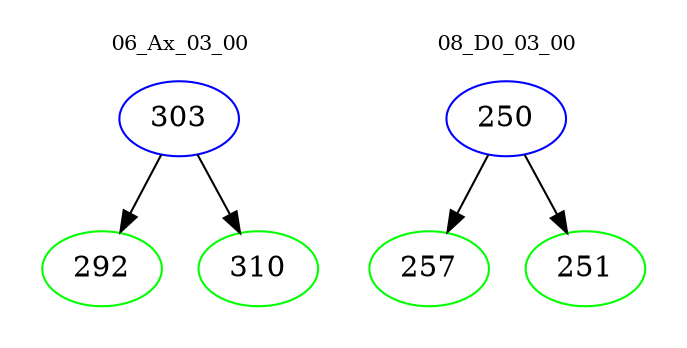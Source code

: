 digraph{
subgraph cluster_0 {
color = white
label = "06_Ax_03_00";
fontsize=10;
T0_303 [label="303", color="blue"]
T0_303 -> T0_292 [color="black"]
T0_292 [label="292", color="green"]
T0_303 -> T0_310 [color="black"]
T0_310 [label="310", color="green"]
}
subgraph cluster_1 {
color = white
label = "08_D0_03_00";
fontsize=10;
T1_250 [label="250", color="blue"]
T1_250 -> T1_257 [color="black"]
T1_257 [label="257", color="green"]
T1_250 -> T1_251 [color="black"]
T1_251 [label="251", color="green"]
}
}
